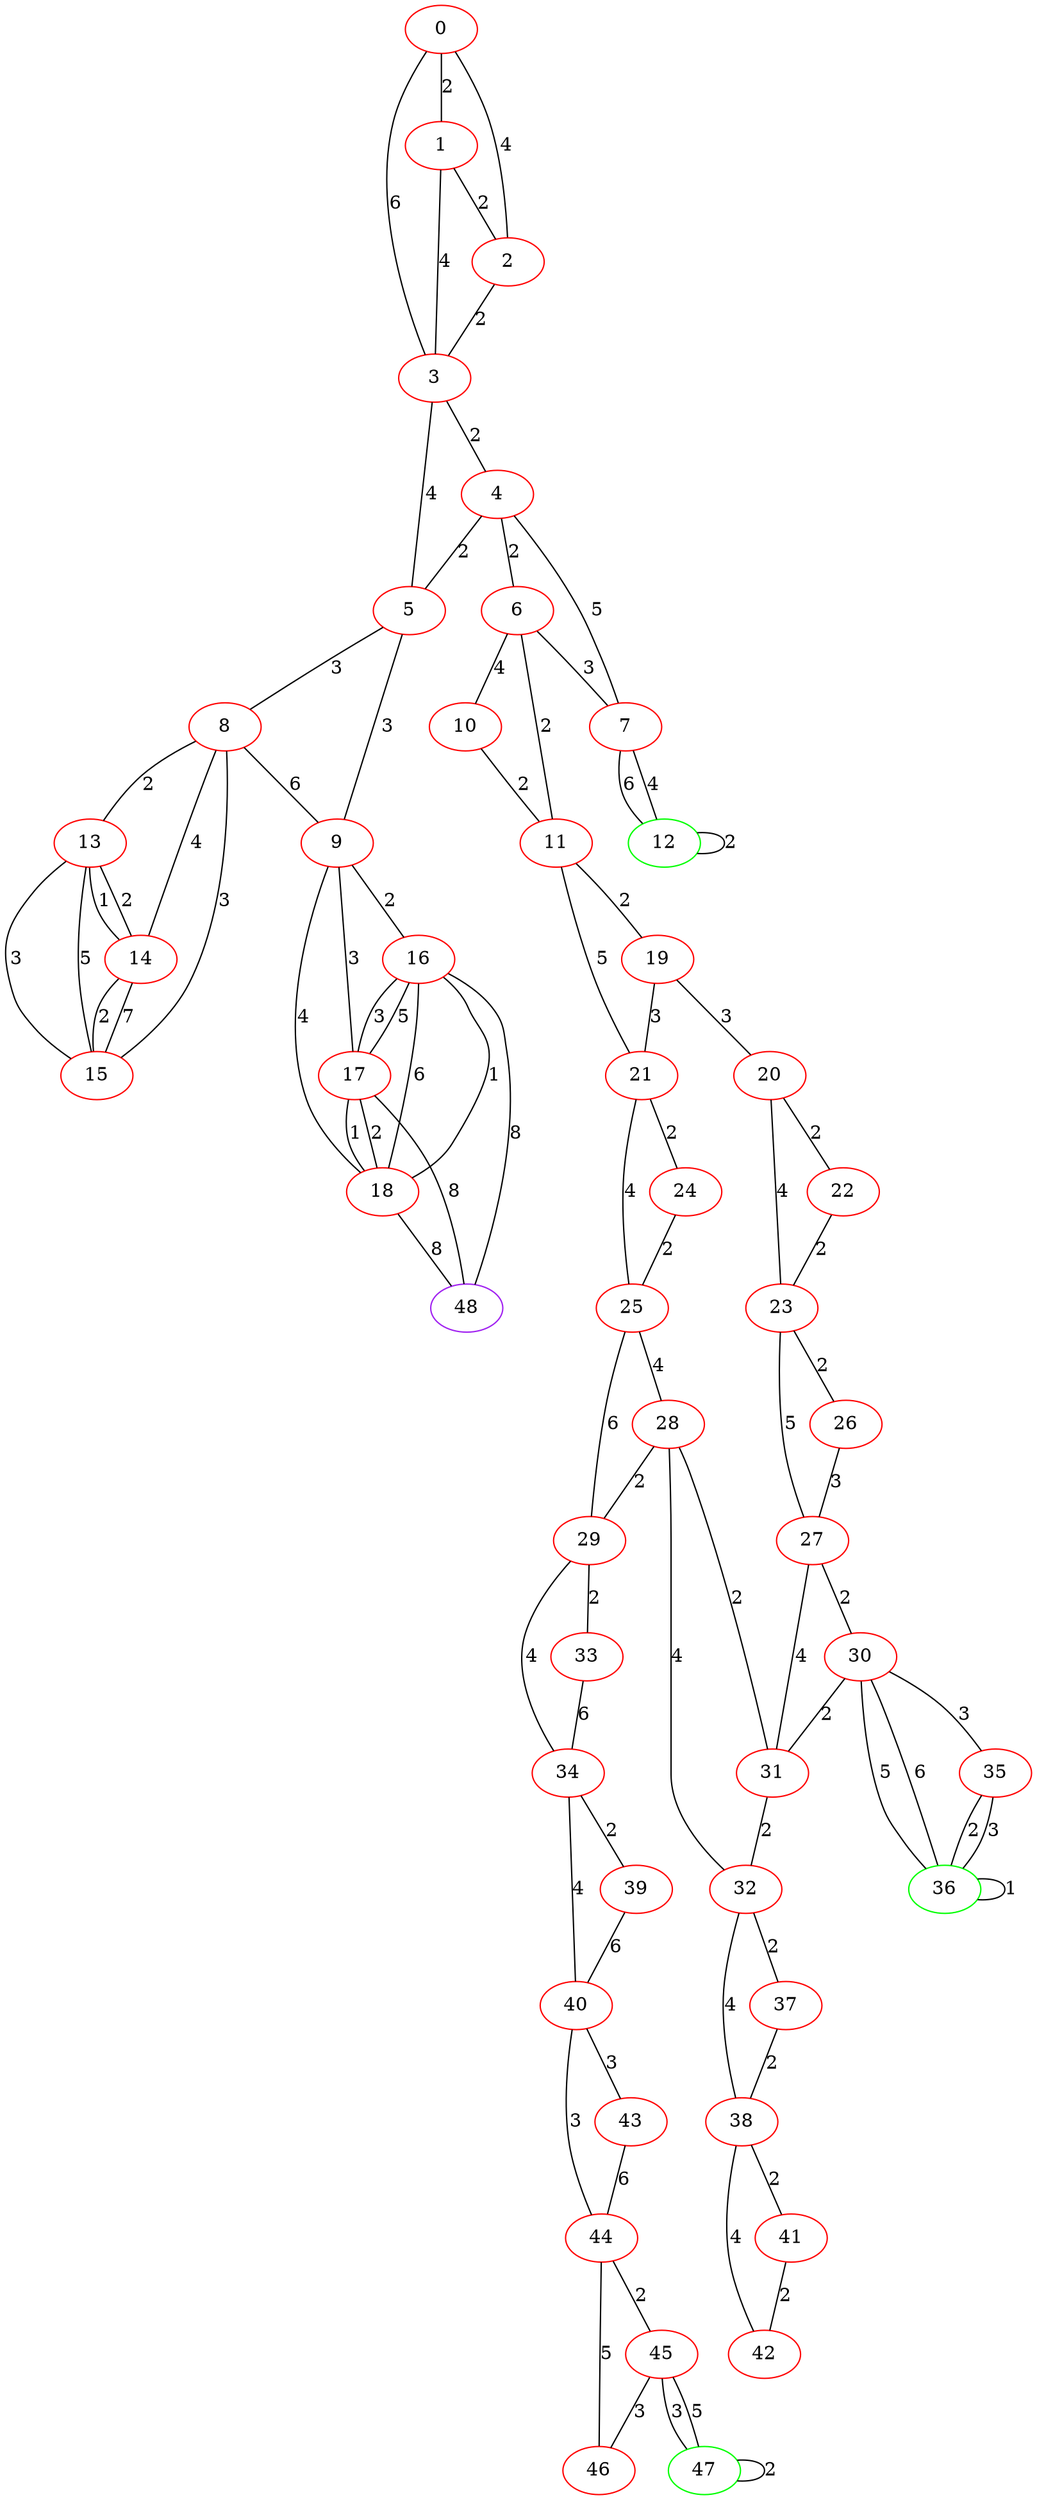 graph "" {
0 [color=red, weight=1];
1 [color=red, weight=1];
2 [color=red, weight=1];
3 [color=red, weight=1];
4 [color=red, weight=1];
5 [color=red, weight=1];
6 [color=red, weight=1];
7 [color=red, weight=1];
8 [color=red, weight=1];
9 [color=red, weight=1];
10 [color=red, weight=1];
11 [color=red, weight=1];
12 [color=green, weight=2];
13 [color=red, weight=1];
14 [color=red, weight=1];
15 [color=red, weight=1];
16 [color=red, weight=1];
17 [color=red, weight=1];
18 [color=red, weight=1];
19 [color=red, weight=1];
20 [color=red, weight=1];
21 [color=red, weight=1];
22 [color=red, weight=1];
23 [color=red, weight=1];
24 [color=red, weight=1];
25 [color=red, weight=1];
26 [color=red, weight=1];
27 [color=red, weight=1];
28 [color=red, weight=1];
29 [color=red, weight=1];
30 [color=red, weight=1];
31 [color=red, weight=1];
32 [color=red, weight=1];
33 [color=red, weight=1];
34 [color=red, weight=1];
35 [color=red, weight=1];
36 [color=green, weight=2];
37 [color=red, weight=1];
38 [color=red, weight=1];
39 [color=red, weight=1];
40 [color=red, weight=1];
41 [color=red, weight=1];
42 [color=red, weight=1];
43 [color=red, weight=1];
44 [color=red, weight=1];
45 [color=red, weight=1];
46 [color=red, weight=1];
47 [color=green, weight=2];
48 [color=purple, weight=4];
0 -- 1  [key=0, label=2];
0 -- 2  [key=0, label=4];
0 -- 3  [key=0, label=6];
1 -- 2  [key=0, label=2];
1 -- 3  [key=0, label=4];
2 -- 3  [key=0, label=2];
3 -- 4  [key=0, label=2];
3 -- 5  [key=0, label=4];
4 -- 5  [key=0, label=2];
4 -- 6  [key=0, label=2];
4 -- 7  [key=0, label=5];
5 -- 8  [key=0, label=3];
5 -- 9  [key=0, label=3];
6 -- 10  [key=0, label=4];
6 -- 11  [key=0, label=2];
6 -- 7  [key=0, label=3];
7 -- 12  [key=0, label=4];
7 -- 12  [key=1, label=6];
8 -- 9  [key=0, label=6];
8 -- 15  [key=0, label=3];
8 -- 14  [key=0, label=4];
8 -- 13  [key=0, label=2];
9 -- 16  [key=0, label=2];
9 -- 17  [key=0, label=3];
9 -- 18  [key=0, label=4];
10 -- 11  [key=0, label=2];
11 -- 19  [key=0, label=2];
11 -- 21  [key=0, label=5];
12 -- 12  [key=0, label=2];
13 -- 14  [key=0, label=1];
13 -- 14  [key=1, label=2];
13 -- 15  [key=0, label=3];
13 -- 15  [key=1, label=5];
14 -- 15  [key=0, label=2];
14 -- 15  [key=1, label=7];
16 -- 48  [key=0, label=8];
16 -- 17  [key=0, label=3];
16 -- 17  [key=1, label=5];
16 -- 18  [key=0, label=1];
16 -- 18  [key=1, label=6];
17 -- 18  [key=0, label=2];
17 -- 18  [key=1, label=1];
17 -- 48  [key=0, label=8];
18 -- 48  [key=0, label=8];
19 -- 20  [key=0, label=3];
19 -- 21  [key=0, label=3];
20 -- 22  [key=0, label=2];
20 -- 23  [key=0, label=4];
21 -- 24  [key=0, label=2];
21 -- 25  [key=0, label=4];
22 -- 23  [key=0, label=2];
23 -- 26  [key=0, label=2];
23 -- 27  [key=0, label=5];
24 -- 25  [key=0, label=2];
25 -- 28  [key=0, label=4];
25 -- 29  [key=0, label=6];
26 -- 27  [key=0, label=3];
27 -- 30  [key=0, label=2];
27 -- 31  [key=0, label=4];
28 -- 32  [key=0, label=4];
28 -- 29  [key=0, label=2];
28 -- 31  [key=0, label=2];
29 -- 33  [key=0, label=2];
29 -- 34  [key=0, label=4];
30 -- 35  [key=0, label=3];
30 -- 36  [key=0, label=5];
30 -- 36  [key=1, label=6];
30 -- 31  [key=0, label=2];
31 -- 32  [key=0, label=2];
32 -- 37  [key=0, label=2];
32 -- 38  [key=0, label=4];
33 -- 34  [key=0, label=6];
34 -- 40  [key=0, label=4];
34 -- 39  [key=0, label=2];
35 -- 36  [key=0, label=2];
35 -- 36  [key=1, label=3];
36 -- 36  [key=0, label=1];
37 -- 38  [key=0, label=2];
38 -- 41  [key=0, label=2];
38 -- 42  [key=0, label=4];
39 -- 40  [key=0, label=6];
40 -- 43  [key=0, label=3];
40 -- 44  [key=0, label=3];
41 -- 42  [key=0, label=2];
43 -- 44  [key=0, label=6];
44 -- 45  [key=0, label=2];
44 -- 46  [key=0, label=5];
45 -- 46  [key=0, label=3];
45 -- 47  [key=0, label=3];
45 -- 47  [key=1, label=5];
47 -- 47  [key=0, label=2];
}
